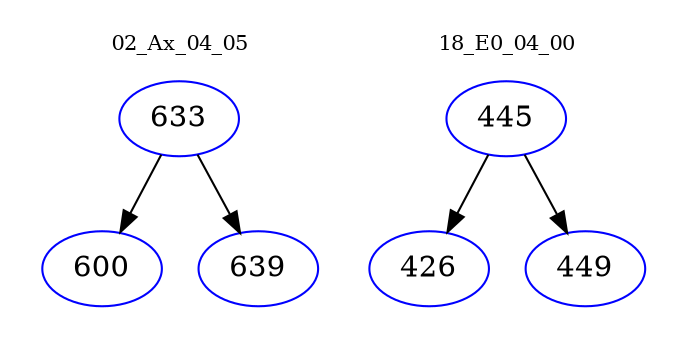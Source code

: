 digraph{
subgraph cluster_0 {
color = white
label = "02_Ax_04_05";
fontsize=10;
T0_633 [label="633", color="blue"]
T0_633 -> T0_600 [color="black"]
T0_600 [label="600", color="blue"]
T0_633 -> T0_639 [color="black"]
T0_639 [label="639", color="blue"]
}
subgraph cluster_1 {
color = white
label = "18_E0_04_00";
fontsize=10;
T1_445 [label="445", color="blue"]
T1_445 -> T1_426 [color="black"]
T1_426 [label="426", color="blue"]
T1_445 -> T1_449 [color="black"]
T1_449 [label="449", color="blue"]
}
}
